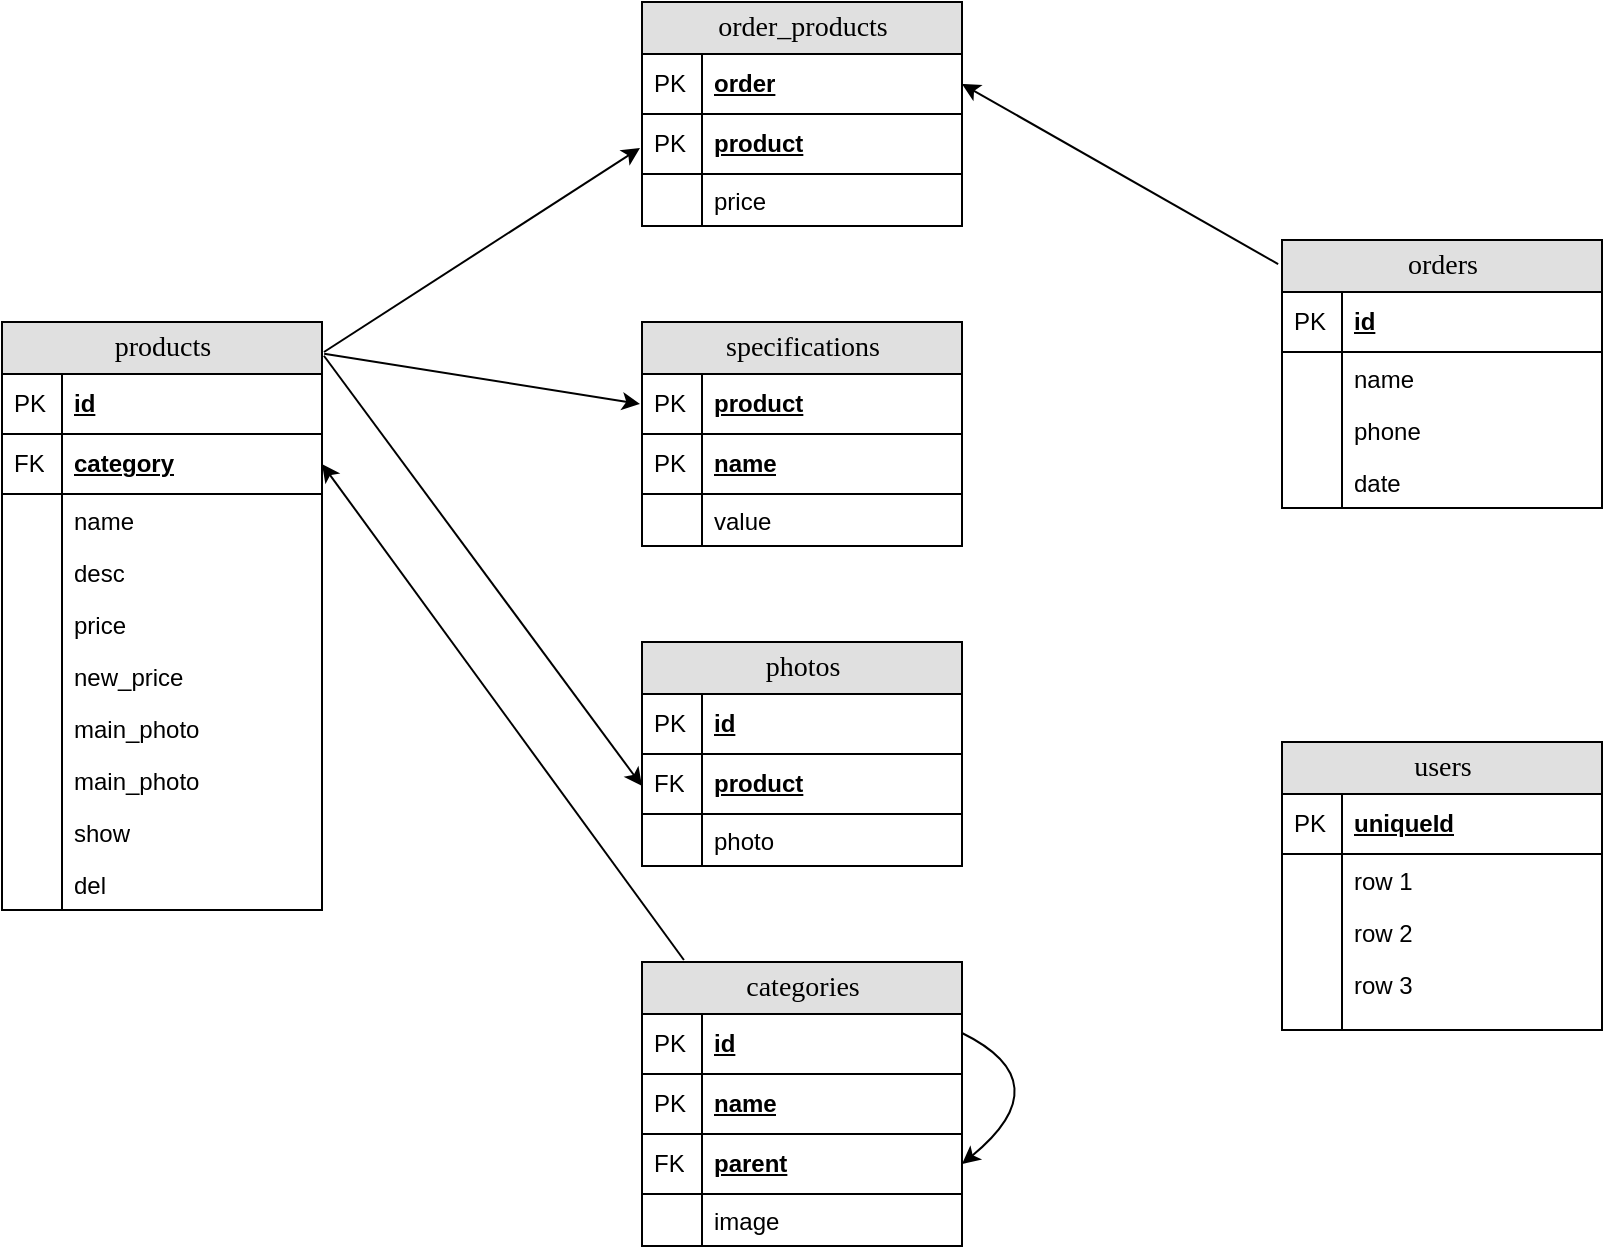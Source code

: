 <mxfile version="14.6.13" type="github">
  <diagram name="Page-1" id="e56a1550-8fbb-45ad-956c-1786394a9013">
    <mxGraphModel dx="737" dy="761" grid="1" gridSize="10" guides="1" tooltips="1" connect="1" arrows="1" fold="1" page="1" pageScale="1" pageWidth="1100" pageHeight="850" background="none" math="0" shadow="0">
      <root>
        <mxCell id="0" />
        <mxCell id="1" parent="0" />
        <mxCell id="2e49270ec7c68f3f-1" value="order_products" style="swimlane;html=1;fontStyle=0;childLayout=stackLayout;horizontal=1;startSize=26;fillColor=#e0e0e0;horizontalStack=0;resizeParent=1;resizeLast=0;collapsible=1;marginBottom=0;swimlaneFillColor=#ffffff;align=center;rounded=0;shadow=0;comic=0;labelBackgroundColor=none;strokeWidth=1;fontFamily=Verdana;fontSize=14" parent="1" vertex="1">
          <mxGeometry x="480" y="160" width="160" height="112" as="geometry" />
        </mxCell>
        <mxCell id="gSe-3BHfBrqumWBKnuoD-12" value="order" style="shape=partialRectangle;top=0;left=0;right=0;bottom=1;html=1;align=left;verticalAlign=middle;fillColor=none;spacingLeft=34;spacingRight=4;whiteSpace=wrap;overflow=hidden;rotatable=0;points=[[0,0.5],[1,0.5]];portConstraint=eastwest;dropTarget=0;fontStyle=5;" vertex="1" parent="2e49270ec7c68f3f-1">
          <mxGeometry y="26" width="160" height="30" as="geometry" />
        </mxCell>
        <mxCell id="gSe-3BHfBrqumWBKnuoD-13" value="PK" style="shape=partialRectangle;top=0;left=0;bottom=0;html=1;fillColor=none;align=left;verticalAlign=middle;spacingLeft=4;spacingRight=4;whiteSpace=wrap;overflow=hidden;rotatable=0;points=[];portConstraint=eastwest;part=1;" vertex="1" connectable="0" parent="gSe-3BHfBrqumWBKnuoD-12">
          <mxGeometry width="30" height="30" as="geometry" />
        </mxCell>
        <mxCell id="gSe-3BHfBrqumWBKnuoD-53" value="product" style="shape=partialRectangle;top=0;left=0;right=0;bottom=1;html=1;align=left;verticalAlign=middle;fillColor=none;spacingLeft=34;spacingRight=4;whiteSpace=wrap;overflow=hidden;rotatable=0;points=[[0,0.5],[1,0.5]];portConstraint=eastwest;dropTarget=0;fontStyle=5;" vertex="1" parent="2e49270ec7c68f3f-1">
          <mxGeometry y="56" width="160" height="30" as="geometry" />
        </mxCell>
        <mxCell id="gSe-3BHfBrqumWBKnuoD-54" value="PK" style="shape=partialRectangle;top=0;left=0;bottom=0;html=1;fillColor=none;align=left;verticalAlign=middle;spacingLeft=4;spacingRight=4;whiteSpace=wrap;overflow=hidden;rotatable=0;points=[];portConstraint=eastwest;part=1;" vertex="1" connectable="0" parent="gSe-3BHfBrqumWBKnuoD-53">
          <mxGeometry width="30" height="30" as="geometry" />
        </mxCell>
        <mxCell id="gSe-3BHfBrqumWBKnuoD-55" value="price" style="shape=partialRectangle;top=0;left=0;right=0;bottom=0;html=1;align=left;verticalAlign=top;fillColor=none;spacingLeft=34;spacingRight=4;whiteSpace=wrap;overflow=hidden;rotatable=0;points=[[0,0.5],[1,0.5]];portConstraint=eastwest;dropTarget=0;" vertex="1" parent="2e49270ec7c68f3f-1">
          <mxGeometry y="86" width="160" height="26" as="geometry" />
        </mxCell>
        <mxCell id="gSe-3BHfBrqumWBKnuoD-56" value="" style="shape=partialRectangle;top=0;left=0;bottom=0;html=1;fillColor=none;align=left;verticalAlign=top;spacingLeft=4;spacingRight=4;whiteSpace=wrap;overflow=hidden;rotatable=0;points=[];portConstraint=eastwest;part=1;" vertex="1" connectable="0" parent="gSe-3BHfBrqumWBKnuoD-55">
          <mxGeometry width="30" height="26" as="geometry" />
        </mxCell>
        <mxCell id="2e49270ec7c68f3f-19" value="specifications" style="swimlane;html=1;fontStyle=0;childLayout=stackLayout;horizontal=1;startSize=26;fillColor=#e0e0e0;horizontalStack=0;resizeParent=1;resizeLast=0;collapsible=1;marginBottom=0;swimlaneFillColor=#ffffff;align=center;rounded=0;shadow=0;comic=0;labelBackgroundColor=none;strokeWidth=1;fontFamily=Verdana;fontSize=14" parent="1" vertex="1">
          <mxGeometry x="480" y="320" width="160" height="112" as="geometry" />
        </mxCell>
        <mxCell id="2e49270ec7c68f3f-20" value="product" style="shape=partialRectangle;top=0;left=0;right=0;bottom=1;html=1;align=left;verticalAlign=middle;fillColor=none;spacingLeft=34;spacingRight=4;whiteSpace=wrap;overflow=hidden;rotatable=0;points=[[0,0.5],[1,0.5]];portConstraint=eastwest;dropTarget=0;fontStyle=5;" parent="2e49270ec7c68f3f-19" vertex="1">
          <mxGeometry y="26" width="160" height="30" as="geometry" />
        </mxCell>
        <mxCell id="2e49270ec7c68f3f-21" value="PK" style="shape=partialRectangle;top=0;left=0;bottom=0;html=1;fillColor=none;align=left;verticalAlign=middle;spacingLeft=4;spacingRight=4;whiteSpace=wrap;overflow=hidden;rotatable=0;points=[];portConstraint=eastwest;part=1;" parent="2e49270ec7c68f3f-20" vertex="1" connectable="0">
          <mxGeometry width="30" height="30" as="geometry" />
        </mxCell>
        <mxCell id="gSe-3BHfBrqumWBKnuoD-58" value="name" style="shape=partialRectangle;top=0;left=0;right=0;bottom=1;html=1;align=left;verticalAlign=middle;fillColor=none;spacingLeft=34;spacingRight=4;whiteSpace=wrap;overflow=hidden;rotatable=0;points=[[0,0.5],[1,0.5]];portConstraint=eastwest;dropTarget=0;fontStyle=5;" vertex="1" parent="2e49270ec7c68f3f-19">
          <mxGeometry y="56" width="160" height="30" as="geometry" />
        </mxCell>
        <mxCell id="gSe-3BHfBrqumWBKnuoD-59" value="PK" style="shape=partialRectangle;top=0;left=0;bottom=0;html=1;fillColor=none;align=left;verticalAlign=middle;spacingLeft=4;spacingRight=4;whiteSpace=wrap;overflow=hidden;rotatable=0;points=[];portConstraint=eastwest;part=1;" vertex="1" connectable="0" parent="gSe-3BHfBrqumWBKnuoD-58">
          <mxGeometry width="30" height="30" as="geometry" />
        </mxCell>
        <mxCell id="2e49270ec7c68f3f-22" value="value" style="shape=partialRectangle;top=0;left=0;right=0;bottom=0;html=1;align=left;verticalAlign=top;fillColor=none;spacingLeft=34;spacingRight=4;whiteSpace=wrap;overflow=hidden;rotatable=0;points=[[0,0.5],[1,0.5]];portConstraint=eastwest;dropTarget=0;" parent="2e49270ec7c68f3f-19" vertex="1">
          <mxGeometry y="86" width="160" height="26" as="geometry" />
        </mxCell>
        <mxCell id="2e49270ec7c68f3f-23" value="" style="shape=partialRectangle;top=0;left=0;bottom=0;html=1;fillColor=none;align=left;verticalAlign=top;spacingLeft=4;spacingRight=4;whiteSpace=wrap;overflow=hidden;rotatable=0;points=[];portConstraint=eastwest;part=1;" parent="2e49270ec7c68f3f-22" vertex="1" connectable="0">
          <mxGeometry width="30" height="26" as="geometry" />
        </mxCell>
        <mxCell id="2e49270ec7c68f3f-30" value="users" style="swimlane;html=1;fontStyle=0;childLayout=stackLayout;horizontal=1;startSize=26;fillColor=#e0e0e0;horizontalStack=0;resizeParent=1;resizeLast=0;collapsible=1;marginBottom=0;swimlaneFillColor=#ffffff;align=center;rounded=0;shadow=0;comic=0;labelBackgroundColor=none;strokeWidth=1;fontFamily=Verdana;fontSize=14" parent="1" vertex="1">
          <mxGeometry x="800" y="530" width="160" height="144" as="geometry" />
        </mxCell>
        <mxCell id="2e49270ec7c68f3f-31" value="uniqueId" style="shape=partialRectangle;top=0;left=0;right=0;bottom=1;html=1;align=left;verticalAlign=middle;fillColor=none;spacingLeft=34;spacingRight=4;whiteSpace=wrap;overflow=hidden;rotatable=0;points=[[0,0.5],[1,0.5]];portConstraint=eastwest;dropTarget=0;fontStyle=5;" parent="2e49270ec7c68f3f-30" vertex="1">
          <mxGeometry y="26" width="160" height="30" as="geometry" />
        </mxCell>
        <mxCell id="2e49270ec7c68f3f-32" value="PK" style="shape=partialRectangle;top=0;left=0;bottom=0;html=1;fillColor=none;align=left;verticalAlign=middle;spacingLeft=4;spacingRight=4;whiteSpace=wrap;overflow=hidden;rotatable=0;points=[];portConstraint=eastwest;part=1;" parent="2e49270ec7c68f3f-31" vertex="1" connectable="0">
          <mxGeometry width="30" height="30" as="geometry" />
        </mxCell>
        <mxCell id="2e49270ec7c68f3f-33" value="row 1" style="shape=partialRectangle;top=0;left=0;right=0;bottom=0;html=1;align=left;verticalAlign=top;fillColor=none;spacingLeft=34;spacingRight=4;whiteSpace=wrap;overflow=hidden;rotatable=0;points=[[0,0.5],[1,0.5]];portConstraint=eastwest;dropTarget=0;" parent="2e49270ec7c68f3f-30" vertex="1">
          <mxGeometry y="56" width="160" height="26" as="geometry" />
        </mxCell>
        <mxCell id="2e49270ec7c68f3f-34" value="" style="shape=partialRectangle;top=0;left=0;bottom=0;html=1;fillColor=none;align=left;verticalAlign=top;spacingLeft=4;spacingRight=4;whiteSpace=wrap;overflow=hidden;rotatable=0;points=[];portConstraint=eastwest;part=1;" parent="2e49270ec7c68f3f-33" vertex="1" connectable="0">
          <mxGeometry width="30" height="26" as="geometry" />
        </mxCell>
        <mxCell id="2e49270ec7c68f3f-35" value="row 2" style="shape=partialRectangle;top=0;left=0;right=0;bottom=0;html=1;align=left;verticalAlign=top;fillColor=none;spacingLeft=34;spacingRight=4;whiteSpace=wrap;overflow=hidden;rotatable=0;points=[[0,0.5],[1,0.5]];portConstraint=eastwest;dropTarget=0;" parent="2e49270ec7c68f3f-30" vertex="1">
          <mxGeometry y="82" width="160" height="26" as="geometry" />
        </mxCell>
        <mxCell id="2e49270ec7c68f3f-36" value="" style="shape=partialRectangle;top=0;left=0;bottom=0;html=1;fillColor=none;align=left;verticalAlign=top;spacingLeft=4;spacingRight=4;whiteSpace=wrap;overflow=hidden;rotatable=0;points=[];portConstraint=eastwest;part=1;" parent="2e49270ec7c68f3f-35" vertex="1" connectable="0">
          <mxGeometry width="30" height="26" as="geometry" />
        </mxCell>
        <mxCell id="2e49270ec7c68f3f-37" value="row 3" style="shape=partialRectangle;top=0;left=0;right=0;bottom=0;html=1;align=left;verticalAlign=top;fillColor=none;spacingLeft=34;spacingRight=4;whiteSpace=wrap;overflow=hidden;rotatable=0;points=[[0,0.5],[1,0.5]];portConstraint=eastwest;dropTarget=0;" parent="2e49270ec7c68f3f-30" vertex="1">
          <mxGeometry y="108" width="160" height="26" as="geometry" />
        </mxCell>
        <mxCell id="2e49270ec7c68f3f-38" value="" style="shape=partialRectangle;top=0;left=0;bottom=0;html=1;fillColor=none;align=left;verticalAlign=top;spacingLeft=4;spacingRight=4;whiteSpace=wrap;overflow=hidden;rotatable=0;points=[];portConstraint=eastwest;part=1;" parent="2e49270ec7c68f3f-37" vertex="1" connectable="0">
          <mxGeometry width="30" height="26" as="geometry" />
        </mxCell>
        <mxCell id="2e49270ec7c68f3f-39" value="" style="shape=partialRectangle;top=0;left=0;right=0;bottom=0;html=1;align=left;verticalAlign=top;fillColor=none;spacingLeft=34;spacingRight=4;whiteSpace=wrap;overflow=hidden;rotatable=0;points=[[0,0.5],[1,0.5]];portConstraint=eastwest;dropTarget=0;" parent="2e49270ec7c68f3f-30" vertex="1">
          <mxGeometry y="134" width="160" height="10" as="geometry" />
        </mxCell>
        <mxCell id="2e49270ec7c68f3f-40" value="" style="shape=partialRectangle;top=0;left=0;bottom=0;html=1;fillColor=none;align=left;verticalAlign=top;spacingLeft=4;spacingRight=4;whiteSpace=wrap;overflow=hidden;rotatable=0;points=[];portConstraint=eastwest;part=1;" parent="2e49270ec7c68f3f-39" vertex="1" connectable="0">
          <mxGeometry width="30" height="10" as="geometry" />
        </mxCell>
        <mxCell id="2e49270ec7c68f3f-80" value="products" style="swimlane;html=1;fontStyle=0;childLayout=stackLayout;horizontal=1;startSize=26;fillColor=#e0e0e0;horizontalStack=0;resizeParent=1;resizeLast=0;collapsible=1;marginBottom=0;swimlaneFillColor=#ffffff;align=center;rounded=0;shadow=0;comic=0;labelBackgroundColor=none;strokeWidth=1;fontFamily=Verdana;fontSize=14" parent="1" vertex="1">
          <mxGeometry x="160" y="320" width="160" height="294" as="geometry" />
        </mxCell>
        <mxCell id="2e49270ec7c68f3f-81" value="id" style="shape=partialRectangle;top=0;left=0;right=0;bottom=1;html=1;align=left;verticalAlign=middle;fillColor=none;spacingLeft=34;spacingRight=4;whiteSpace=wrap;overflow=hidden;rotatable=0;points=[[0,0.5],[1,0.5]];portConstraint=eastwest;dropTarget=0;fontStyle=5;" parent="2e49270ec7c68f3f-80" vertex="1">
          <mxGeometry y="26" width="160" height="30" as="geometry" />
        </mxCell>
        <mxCell id="2e49270ec7c68f3f-82" value="PK" style="shape=partialRectangle;top=0;left=0;bottom=0;html=1;fillColor=none;align=left;verticalAlign=middle;spacingLeft=4;spacingRight=4;whiteSpace=wrap;overflow=hidden;rotatable=0;points=[];portConstraint=eastwest;part=1;" parent="2e49270ec7c68f3f-81" vertex="1" connectable="0">
          <mxGeometry width="30" height="30" as="geometry" />
        </mxCell>
        <mxCell id="gSe-3BHfBrqumWBKnuoD-36" value="category" style="shape=partialRectangle;top=0;left=0;right=0;bottom=1;html=1;align=left;verticalAlign=middle;fillColor=none;spacingLeft=34;spacingRight=4;whiteSpace=wrap;overflow=hidden;rotatable=0;points=[[0,0.5],[1,0.5]];portConstraint=eastwest;dropTarget=0;fontStyle=5;" vertex="1" parent="2e49270ec7c68f3f-80">
          <mxGeometry y="56" width="160" height="30" as="geometry" />
        </mxCell>
        <mxCell id="gSe-3BHfBrqumWBKnuoD-37" value="FK" style="shape=partialRectangle;top=0;left=0;bottom=0;html=1;fillColor=none;align=left;verticalAlign=middle;spacingLeft=4;spacingRight=4;whiteSpace=wrap;overflow=hidden;rotatable=0;points=[];portConstraint=eastwest;part=1;" vertex="1" connectable="0" parent="gSe-3BHfBrqumWBKnuoD-36">
          <mxGeometry width="30" height="30" as="geometry" />
        </mxCell>
        <mxCell id="2e49270ec7c68f3f-85" value="name" style="shape=partialRectangle;top=0;left=0;right=0;bottom=0;html=1;align=left;verticalAlign=top;fillColor=none;spacingLeft=34;spacingRight=4;whiteSpace=wrap;overflow=hidden;rotatable=0;points=[[0,0.5],[1,0.5]];portConstraint=eastwest;dropTarget=0;" parent="2e49270ec7c68f3f-80" vertex="1">
          <mxGeometry y="86" width="160" height="26" as="geometry" />
        </mxCell>
        <mxCell id="2e49270ec7c68f3f-86" value="" style="shape=partialRectangle;top=0;left=0;bottom=0;html=1;fillColor=none;align=left;verticalAlign=top;spacingLeft=4;spacingRight=4;whiteSpace=wrap;overflow=hidden;rotatable=0;points=[];portConstraint=eastwest;part=1;" parent="2e49270ec7c68f3f-85" vertex="1" connectable="0">
          <mxGeometry width="30" height="26" as="geometry" />
        </mxCell>
        <mxCell id="2e49270ec7c68f3f-87" value="desc" style="shape=partialRectangle;top=0;left=0;right=0;bottom=0;html=1;align=left;verticalAlign=top;fillColor=none;spacingLeft=34;spacingRight=4;whiteSpace=wrap;overflow=hidden;rotatable=0;points=[[0,0.5],[1,0.5]];portConstraint=eastwest;dropTarget=0;" parent="2e49270ec7c68f3f-80" vertex="1">
          <mxGeometry y="112" width="160" height="26" as="geometry" />
        </mxCell>
        <mxCell id="2e49270ec7c68f3f-88" value="" style="shape=partialRectangle;top=0;left=0;bottom=0;html=1;fillColor=none;align=left;verticalAlign=top;spacingLeft=4;spacingRight=4;whiteSpace=wrap;overflow=hidden;rotatable=0;points=[];portConstraint=eastwest;part=1;" parent="2e49270ec7c68f3f-87" vertex="1" connectable="0">
          <mxGeometry width="30" height="26" as="geometry" />
        </mxCell>
        <mxCell id="2e49270ec7c68f3f-89" value="price" style="shape=partialRectangle;top=0;left=0;right=0;bottom=0;html=1;align=left;verticalAlign=top;fillColor=none;spacingLeft=34;spacingRight=4;whiteSpace=wrap;overflow=hidden;rotatable=0;points=[[0,0.5],[1,0.5]];portConstraint=eastwest;dropTarget=0;" parent="2e49270ec7c68f3f-80" vertex="1">
          <mxGeometry y="138" width="160" height="26" as="geometry" />
        </mxCell>
        <mxCell id="2e49270ec7c68f3f-90" value="" style="shape=partialRectangle;top=0;left=0;bottom=0;html=1;fillColor=none;align=left;verticalAlign=top;spacingLeft=4;spacingRight=4;whiteSpace=wrap;overflow=hidden;rotatable=0;points=[];portConstraint=eastwest;part=1;" parent="2e49270ec7c68f3f-89" vertex="1" connectable="0">
          <mxGeometry width="30" height="26" as="geometry" />
        </mxCell>
        <mxCell id="gSe-3BHfBrqumWBKnuoD-6" value="new_price" style="shape=partialRectangle;top=0;left=0;right=0;bottom=0;html=1;align=left;verticalAlign=top;fillColor=none;spacingLeft=34;spacingRight=4;whiteSpace=wrap;overflow=hidden;rotatable=0;points=[[0,0.5],[1,0.5]];portConstraint=eastwest;dropTarget=0;" vertex="1" parent="2e49270ec7c68f3f-80">
          <mxGeometry y="164" width="160" height="26" as="geometry" />
        </mxCell>
        <mxCell id="gSe-3BHfBrqumWBKnuoD-7" value="" style="shape=partialRectangle;top=0;left=0;bottom=0;html=1;fillColor=none;align=left;verticalAlign=top;spacingLeft=4;spacingRight=4;whiteSpace=wrap;overflow=hidden;rotatable=0;points=[];portConstraint=eastwest;part=1;" vertex="1" connectable="0" parent="gSe-3BHfBrqumWBKnuoD-6">
          <mxGeometry width="30" height="26" as="geometry" />
        </mxCell>
        <mxCell id="gSe-3BHfBrqumWBKnuoD-8" value="main_photo" style="shape=partialRectangle;top=0;left=0;right=0;bottom=0;html=1;align=left;verticalAlign=top;fillColor=none;spacingLeft=34;spacingRight=4;whiteSpace=wrap;overflow=hidden;rotatable=0;points=[[0,0.5],[1,0.5]];portConstraint=eastwest;dropTarget=0;" vertex="1" parent="2e49270ec7c68f3f-80">
          <mxGeometry y="190" width="160" height="26" as="geometry" />
        </mxCell>
        <mxCell id="gSe-3BHfBrqumWBKnuoD-9" value="" style="shape=partialRectangle;top=0;left=0;bottom=0;html=1;fillColor=none;align=left;verticalAlign=top;spacingLeft=4;spacingRight=4;whiteSpace=wrap;overflow=hidden;rotatable=0;points=[];portConstraint=eastwest;part=1;" vertex="1" connectable="0" parent="gSe-3BHfBrqumWBKnuoD-8">
          <mxGeometry width="30" height="26" as="geometry" />
        </mxCell>
        <mxCell id="gSe-3BHfBrqumWBKnuoD-38" value="main_photo" style="shape=partialRectangle;top=0;left=0;right=0;bottom=0;html=1;align=left;verticalAlign=top;fillColor=none;spacingLeft=34;spacingRight=4;whiteSpace=wrap;overflow=hidden;rotatable=0;points=[[0,0.5],[1,0.5]];portConstraint=eastwest;dropTarget=0;" vertex="1" parent="2e49270ec7c68f3f-80">
          <mxGeometry y="216" width="160" height="26" as="geometry" />
        </mxCell>
        <mxCell id="gSe-3BHfBrqumWBKnuoD-39" value="" style="shape=partialRectangle;top=0;left=0;bottom=0;html=1;fillColor=none;align=left;verticalAlign=top;spacingLeft=4;spacingRight=4;whiteSpace=wrap;overflow=hidden;rotatable=0;points=[];portConstraint=eastwest;part=1;" vertex="1" connectable="0" parent="gSe-3BHfBrqumWBKnuoD-38">
          <mxGeometry width="30" height="26" as="geometry" />
        </mxCell>
        <mxCell id="gSe-3BHfBrqumWBKnuoD-40" value="show" style="shape=partialRectangle;top=0;left=0;right=0;bottom=0;html=1;align=left;verticalAlign=top;fillColor=none;spacingLeft=34;spacingRight=4;whiteSpace=wrap;overflow=hidden;rotatable=0;points=[[0,0.5],[1,0.5]];portConstraint=eastwest;dropTarget=0;" vertex="1" parent="2e49270ec7c68f3f-80">
          <mxGeometry y="242" width="160" height="26" as="geometry" />
        </mxCell>
        <mxCell id="gSe-3BHfBrqumWBKnuoD-41" value="" style="shape=partialRectangle;top=0;left=0;bottom=0;html=1;fillColor=none;align=left;verticalAlign=top;spacingLeft=4;spacingRight=4;whiteSpace=wrap;overflow=hidden;rotatable=0;points=[];portConstraint=eastwest;part=1;" vertex="1" connectable="0" parent="gSe-3BHfBrqumWBKnuoD-40">
          <mxGeometry width="30" height="26" as="geometry" />
        </mxCell>
        <mxCell id="gSe-3BHfBrqumWBKnuoD-42" value="del" style="shape=partialRectangle;top=0;left=0;right=0;bottom=0;html=1;align=left;verticalAlign=top;fillColor=none;spacingLeft=34;spacingRight=4;whiteSpace=wrap;overflow=hidden;rotatable=0;points=[[0,0.5],[1,0.5]];portConstraint=eastwest;dropTarget=0;" vertex="1" parent="2e49270ec7c68f3f-80">
          <mxGeometry y="268" width="160" height="26" as="geometry" />
        </mxCell>
        <mxCell id="gSe-3BHfBrqumWBKnuoD-43" value="" style="shape=partialRectangle;top=0;left=0;bottom=0;html=1;fillColor=none;align=left;verticalAlign=top;spacingLeft=4;spacingRight=4;whiteSpace=wrap;overflow=hidden;rotatable=0;points=[];portConstraint=eastwest;part=1;" vertex="1" connectable="0" parent="gSe-3BHfBrqumWBKnuoD-42">
          <mxGeometry width="30" height="26" as="geometry" />
        </mxCell>
        <mxCell id="gSe-3BHfBrqumWBKnuoD-60" value="categories" style="swimlane;html=1;fontStyle=0;childLayout=stackLayout;horizontal=1;startSize=26;fillColor=#e0e0e0;horizontalStack=0;resizeParent=1;resizeLast=0;collapsible=1;marginBottom=0;swimlaneFillColor=#ffffff;align=center;rounded=0;shadow=0;comic=0;labelBackgroundColor=none;strokeWidth=1;fontFamily=Verdana;fontSize=14" vertex="1" parent="1">
          <mxGeometry x="480" y="640" width="160" height="142" as="geometry" />
        </mxCell>
        <mxCell id="gSe-3BHfBrqumWBKnuoD-61" value="id" style="shape=partialRectangle;top=0;left=0;right=0;bottom=1;html=1;align=left;verticalAlign=middle;fillColor=none;spacingLeft=34;spacingRight=4;whiteSpace=wrap;overflow=hidden;rotatable=0;points=[[0,0.5],[1,0.5]];portConstraint=eastwest;dropTarget=0;fontStyle=5;" vertex="1" parent="gSe-3BHfBrqumWBKnuoD-60">
          <mxGeometry y="26" width="160" height="30" as="geometry" />
        </mxCell>
        <mxCell id="gSe-3BHfBrqumWBKnuoD-62" value="PK" style="shape=partialRectangle;top=0;left=0;bottom=0;html=1;fillColor=none;align=left;verticalAlign=middle;spacingLeft=4;spacingRight=4;whiteSpace=wrap;overflow=hidden;rotatable=0;points=[];portConstraint=eastwest;part=1;" vertex="1" connectable="0" parent="gSe-3BHfBrqumWBKnuoD-61">
          <mxGeometry width="30" height="30" as="geometry" />
        </mxCell>
        <mxCell id="gSe-3BHfBrqumWBKnuoD-63" value="name" style="shape=partialRectangle;top=0;left=0;right=0;bottom=1;html=1;align=left;verticalAlign=middle;fillColor=none;spacingLeft=34;spacingRight=4;whiteSpace=wrap;overflow=hidden;rotatable=0;points=[[0,0.5],[1,0.5]];portConstraint=eastwest;dropTarget=0;fontStyle=5;" vertex="1" parent="gSe-3BHfBrqumWBKnuoD-60">
          <mxGeometry y="56" width="160" height="30" as="geometry" />
        </mxCell>
        <mxCell id="gSe-3BHfBrqumWBKnuoD-64" value="PK" style="shape=partialRectangle;top=0;left=0;bottom=0;html=1;fillColor=none;align=left;verticalAlign=middle;spacingLeft=4;spacingRight=4;whiteSpace=wrap;overflow=hidden;rotatable=0;points=[];portConstraint=eastwest;part=1;" vertex="1" connectable="0" parent="gSe-3BHfBrqumWBKnuoD-63">
          <mxGeometry width="30" height="30" as="geometry" />
        </mxCell>
        <mxCell id="gSe-3BHfBrqumWBKnuoD-76" value="parent" style="shape=partialRectangle;top=0;left=0;right=0;bottom=1;html=1;align=left;verticalAlign=middle;fillColor=none;spacingLeft=34;spacingRight=4;whiteSpace=wrap;overflow=hidden;rotatable=0;points=[[0,0.5],[1,0.5]];portConstraint=eastwest;dropTarget=0;fontStyle=5;" vertex="1" parent="gSe-3BHfBrqumWBKnuoD-60">
          <mxGeometry y="86" width="160" height="30" as="geometry" />
        </mxCell>
        <mxCell id="gSe-3BHfBrqumWBKnuoD-77" value="FK" style="shape=partialRectangle;top=0;left=0;bottom=0;html=1;fillColor=none;align=left;verticalAlign=middle;spacingLeft=4;spacingRight=4;whiteSpace=wrap;overflow=hidden;rotatable=0;points=[];portConstraint=eastwest;part=1;" vertex="1" connectable="0" parent="gSe-3BHfBrqumWBKnuoD-76">
          <mxGeometry width="30" height="30" as="geometry" />
        </mxCell>
        <mxCell id="gSe-3BHfBrqumWBKnuoD-65" value="image" style="shape=partialRectangle;top=0;left=0;right=0;bottom=0;html=1;align=left;verticalAlign=top;fillColor=none;spacingLeft=34;spacingRight=4;whiteSpace=wrap;overflow=hidden;rotatable=0;points=[[0,0.5],[1,0.5]];portConstraint=eastwest;dropTarget=0;" vertex="1" parent="gSe-3BHfBrqumWBKnuoD-60">
          <mxGeometry y="116" width="160" height="26" as="geometry" />
        </mxCell>
        <mxCell id="gSe-3BHfBrqumWBKnuoD-66" value="" style="shape=partialRectangle;top=0;left=0;bottom=0;html=1;fillColor=none;align=left;verticalAlign=top;spacingLeft=4;spacingRight=4;whiteSpace=wrap;overflow=hidden;rotatable=0;points=[];portConstraint=eastwest;part=1;" vertex="1" connectable="0" parent="gSe-3BHfBrqumWBKnuoD-65">
          <mxGeometry width="30" height="26" as="geometry" />
        </mxCell>
        <mxCell id="gSe-3BHfBrqumWBKnuoD-88" value="" style="curved=1;endArrow=classic;html=1;entryX=1;entryY=0.5;entryDx=0;entryDy=0;exitX=1;exitY=0.25;exitDx=0;exitDy=0;" edge="1" parent="gSe-3BHfBrqumWBKnuoD-60" source="gSe-3BHfBrqumWBKnuoD-60" target="gSe-3BHfBrqumWBKnuoD-76">
          <mxGeometry width="50" height="50" relative="1" as="geometry">
            <mxPoint x="160" y="-120" as="sourcePoint" />
            <mxPoint x="210" y="-170" as="targetPoint" />
            <Array as="points">
              <mxPoint x="210" y="60" />
            </Array>
          </mxGeometry>
        </mxCell>
        <mxCell id="gSe-3BHfBrqumWBKnuoD-67" value="photos" style="swimlane;html=1;fontStyle=0;childLayout=stackLayout;horizontal=1;startSize=26;fillColor=#e0e0e0;horizontalStack=0;resizeParent=1;resizeLast=0;collapsible=1;marginBottom=0;swimlaneFillColor=#ffffff;align=center;rounded=0;shadow=0;comic=0;labelBackgroundColor=none;strokeWidth=1;fontFamily=Verdana;fontSize=14" vertex="1" parent="1">
          <mxGeometry x="480" y="480" width="160" height="112" as="geometry" />
        </mxCell>
        <mxCell id="gSe-3BHfBrqumWBKnuoD-68" value="id" style="shape=partialRectangle;top=0;left=0;right=0;bottom=1;html=1;align=left;verticalAlign=middle;fillColor=none;spacingLeft=34;spacingRight=4;whiteSpace=wrap;overflow=hidden;rotatable=0;points=[[0,0.5],[1,0.5]];portConstraint=eastwest;dropTarget=0;fontStyle=5;" vertex="1" parent="gSe-3BHfBrqumWBKnuoD-67">
          <mxGeometry y="26" width="160" height="30" as="geometry" />
        </mxCell>
        <mxCell id="gSe-3BHfBrqumWBKnuoD-69" value="PK" style="shape=partialRectangle;top=0;left=0;bottom=0;html=1;fillColor=none;align=left;verticalAlign=middle;spacingLeft=4;spacingRight=4;whiteSpace=wrap;overflow=hidden;rotatable=0;points=[];portConstraint=eastwest;part=1;" vertex="1" connectable="0" parent="gSe-3BHfBrqumWBKnuoD-68">
          <mxGeometry width="30" height="30" as="geometry" />
        </mxCell>
        <mxCell id="gSe-3BHfBrqumWBKnuoD-70" value="product" style="shape=partialRectangle;top=0;left=0;right=0;bottom=1;html=1;align=left;verticalAlign=middle;fillColor=none;spacingLeft=34;spacingRight=4;whiteSpace=wrap;overflow=hidden;rotatable=0;points=[[0,0.5],[1,0.5]];portConstraint=eastwest;dropTarget=0;fontStyle=5;" vertex="1" parent="gSe-3BHfBrqumWBKnuoD-67">
          <mxGeometry y="56" width="160" height="30" as="geometry" />
        </mxCell>
        <mxCell id="gSe-3BHfBrqumWBKnuoD-71" value="FK" style="shape=partialRectangle;top=0;left=0;bottom=0;html=1;fillColor=none;align=left;verticalAlign=middle;spacingLeft=4;spacingRight=4;whiteSpace=wrap;overflow=hidden;rotatable=0;points=[];portConstraint=eastwest;part=1;" vertex="1" connectable="0" parent="gSe-3BHfBrqumWBKnuoD-70">
          <mxGeometry width="30" height="30" as="geometry" />
        </mxCell>
        <mxCell id="gSe-3BHfBrqumWBKnuoD-72" value="photo" style="shape=partialRectangle;top=0;left=0;right=0;bottom=0;html=1;align=left;verticalAlign=top;fillColor=none;spacingLeft=34;spacingRight=4;whiteSpace=wrap;overflow=hidden;rotatable=0;points=[[0,0.5],[1,0.5]];portConstraint=eastwest;dropTarget=0;" vertex="1" parent="gSe-3BHfBrqumWBKnuoD-67">
          <mxGeometry y="86" width="160" height="26" as="geometry" />
        </mxCell>
        <mxCell id="gSe-3BHfBrqumWBKnuoD-73" value="" style="shape=partialRectangle;top=0;left=0;bottom=0;html=1;fillColor=none;align=left;verticalAlign=top;spacingLeft=4;spacingRight=4;whiteSpace=wrap;overflow=hidden;rotatable=0;points=[];portConstraint=eastwest;part=1;" vertex="1" connectable="0" parent="gSe-3BHfBrqumWBKnuoD-72">
          <mxGeometry width="30" height="26" as="geometry" />
        </mxCell>
        <mxCell id="gSe-3BHfBrqumWBKnuoD-78" value="orders" style="swimlane;html=1;fontStyle=0;childLayout=stackLayout;horizontal=1;startSize=26;fillColor=#e0e0e0;horizontalStack=0;resizeParent=1;resizeLast=0;collapsible=1;marginBottom=0;swimlaneFillColor=#ffffff;align=center;rounded=0;shadow=0;comic=0;labelBackgroundColor=none;strokeWidth=1;fontFamily=Verdana;fontSize=14" vertex="1" parent="1">
          <mxGeometry x="800" y="279" width="160" height="134" as="geometry" />
        </mxCell>
        <mxCell id="gSe-3BHfBrqumWBKnuoD-79" value="id" style="shape=partialRectangle;top=0;left=0;right=0;bottom=1;html=1;align=left;verticalAlign=middle;fillColor=none;spacingLeft=34;spacingRight=4;whiteSpace=wrap;overflow=hidden;rotatable=0;points=[[0,0.5],[1,0.5]];portConstraint=eastwest;dropTarget=0;fontStyle=5;" vertex="1" parent="gSe-3BHfBrqumWBKnuoD-78">
          <mxGeometry y="26" width="160" height="30" as="geometry" />
        </mxCell>
        <mxCell id="gSe-3BHfBrqumWBKnuoD-80" value="PK" style="shape=partialRectangle;top=0;left=0;bottom=0;html=1;fillColor=none;align=left;verticalAlign=middle;spacingLeft=4;spacingRight=4;whiteSpace=wrap;overflow=hidden;rotatable=0;points=[];portConstraint=eastwest;part=1;" vertex="1" connectable="0" parent="gSe-3BHfBrqumWBKnuoD-79">
          <mxGeometry width="30" height="30" as="geometry" />
        </mxCell>
        <mxCell id="gSe-3BHfBrqumWBKnuoD-81" value="name" style="shape=partialRectangle;top=0;left=0;right=0;bottom=0;html=1;align=left;verticalAlign=top;fillColor=none;spacingLeft=34;spacingRight=4;whiteSpace=wrap;overflow=hidden;rotatable=0;points=[[0,0.5],[1,0.5]];portConstraint=eastwest;dropTarget=0;" vertex="1" parent="gSe-3BHfBrqumWBKnuoD-78">
          <mxGeometry y="56" width="160" height="26" as="geometry" />
        </mxCell>
        <mxCell id="gSe-3BHfBrqumWBKnuoD-82" value="" style="shape=partialRectangle;top=0;left=0;bottom=0;html=1;fillColor=none;align=left;verticalAlign=top;spacingLeft=4;spacingRight=4;whiteSpace=wrap;overflow=hidden;rotatable=0;points=[];portConstraint=eastwest;part=1;" vertex="1" connectable="0" parent="gSe-3BHfBrqumWBKnuoD-81">
          <mxGeometry width="30" height="26" as="geometry" />
        </mxCell>
        <mxCell id="gSe-3BHfBrqumWBKnuoD-83" value="phone" style="shape=partialRectangle;top=0;left=0;right=0;bottom=0;html=1;align=left;verticalAlign=top;fillColor=none;spacingLeft=34;spacingRight=4;whiteSpace=wrap;overflow=hidden;rotatable=0;points=[[0,0.5],[1,0.5]];portConstraint=eastwest;dropTarget=0;" vertex="1" parent="gSe-3BHfBrqumWBKnuoD-78">
          <mxGeometry y="82" width="160" height="26" as="geometry" />
        </mxCell>
        <mxCell id="gSe-3BHfBrqumWBKnuoD-84" value="" style="shape=partialRectangle;top=0;left=0;bottom=0;html=1;fillColor=none;align=left;verticalAlign=top;spacingLeft=4;spacingRight=4;whiteSpace=wrap;overflow=hidden;rotatable=0;points=[];portConstraint=eastwest;part=1;" vertex="1" connectable="0" parent="gSe-3BHfBrqumWBKnuoD-83">
          <mxGeometry width="30" height="26" as="geometry" />
        </mxCell>
        <mxCell id="gSe-3BHfBrqumWBKnuoD-85" value="date" style="shape=partialRectangle;top=0;left=0;right=0;bottom=0;html=1;align=left;verticalAlign=top;fillColor=none;spacingLeft=34;spacingRight=4;whiteSpace=wrap;overflow=hidden;rotatable=0;points=[[0,0.5],[1,0.5]];portConstraint=eastwest;dropTarget=0;" vertex="1" parent="gSe-3BHfBrqumWBKnuoD-78">
          <mxGeometry y="108" width="160" height="26" as="geometry" />
        </mxCell>
        <mxCell id="gSe-3BHfBrqumWBKnuoD-86" value="" style="shape=partialRectangle;top=0;left=0;bottom=0;html=1;fillColor=none;align=left;verticalAlign=top;spacingLeft=4;spacingRight=4;whiteSpace=wrap;overflow=hidden;rotatable=0;points=[];portConstraint=eastwest;part=1;" vertex="1" connectable="0" parent="gSe-3BHfBrqumWBKnuoD-85">
          <mxGeometry width="30" height="26" as="geometry" />
        </mxCell>
        <mxCell id="gSe-3BHfBrqumWBKnuoD-87" value="" style="curved=1;endArrow=classic;html=1;entryX=1;entryY=0.5;entryDx=0;entryDy=0;exitX=0.131;exitY=-0.007;exitDx=0;exitDy=0;exitPerimeter=0;" edge="1" parent="1" source="gSe-3BHfBrqumWBKnuoD-60" target="gSe-3BHfBrqumWBKnuoD-36">
          <mxGeometry width="50" height="50" relative="1" as="geometry">
            <mxPoint x="480" y="495" as="sourcePoint" />
            <mxPoint x="410" y="550" as="targetPoint" />
            <Array as="points" />
          </mxGeometry>
        </mxCell>
        <mxCell id="gSe-3BHfBrqumWBKnuoD-89" value="" style="endArrow=classic;html=1;exitX=1.006;exitY=0.054;exitDx=0;exitDy=0;exitPerimeter=0;entryX=0;entryY=0.5;entryDx=0;entryDy=0;" edge="1" parent="1">
          <mxGeometry width="50" height="50" relative="1" as="geometry">
            <mxPoint x="320.96" y="336.876" as="sourcePoint" />
            <mxPoint x="480" y="552" as="targetPoint" />
          </mxGeometry>
        </mxCell>
        <mxCell id="gSe-3BHfBrqumWBKnuoD-90" value="" style="endArrow=classic;html=1;exitX=1.013;exitY=0.054;exitDx=0;exitDy=0;exitPerimeter=0;entryX=0;entryY=0.5;entryDx=0;entryDy=0;" edge="1" parent="1">
          <mxGeometry width="50" height="50" relative="1" as="geometry">
            <mxPoint x="321.08" y="335.876" as="sourcePoint" />
            <mxPoint x="479" y="361" as="targetPoint" />
          </mxGeometry>
        </mxCell>
        <mxCell id="gSe-3BHfBrqumWBKnuoD-91" value="" style="endArrow=classic;html=1;" edge="1" parent="1">
          <mxGeometry width="50" height="50" relative="1" as="geometry">
            <mxPoint x="321" y="335" as="sourcePoint" />
            <mxPoint x="479" y="233" as="targetPoint" />
          </mxGeometry>
        </mxCell>
        <mxCell id="gSe-3BHfBrqumWBKnuoD-92" value="" style="endArrow=classic;html=1;exitX=-0.012;exitY=0.09;exitDx=0;exitDy=0;exitPerimeter=0;entryX=1;entryY=0.5;entryDx=0;entryDy=0;" edge="1" parent="1" source="gSe-3BHfBrqumWBKnuoD-78" target="gSe-3BHfBrqumWBKnuoD-12">
          <mxGeometry width="50" height="50" relative="1" as="geometry">
            <mxPoint x="690" y="310" as="sourcePoint" />
            <mxPoint x="740" y="260" as="targetPoint" />
          </mxGeometry>
        </mxCell>
      </root>
    </mxGraphModel>
  </diagram>
</mxfile>
